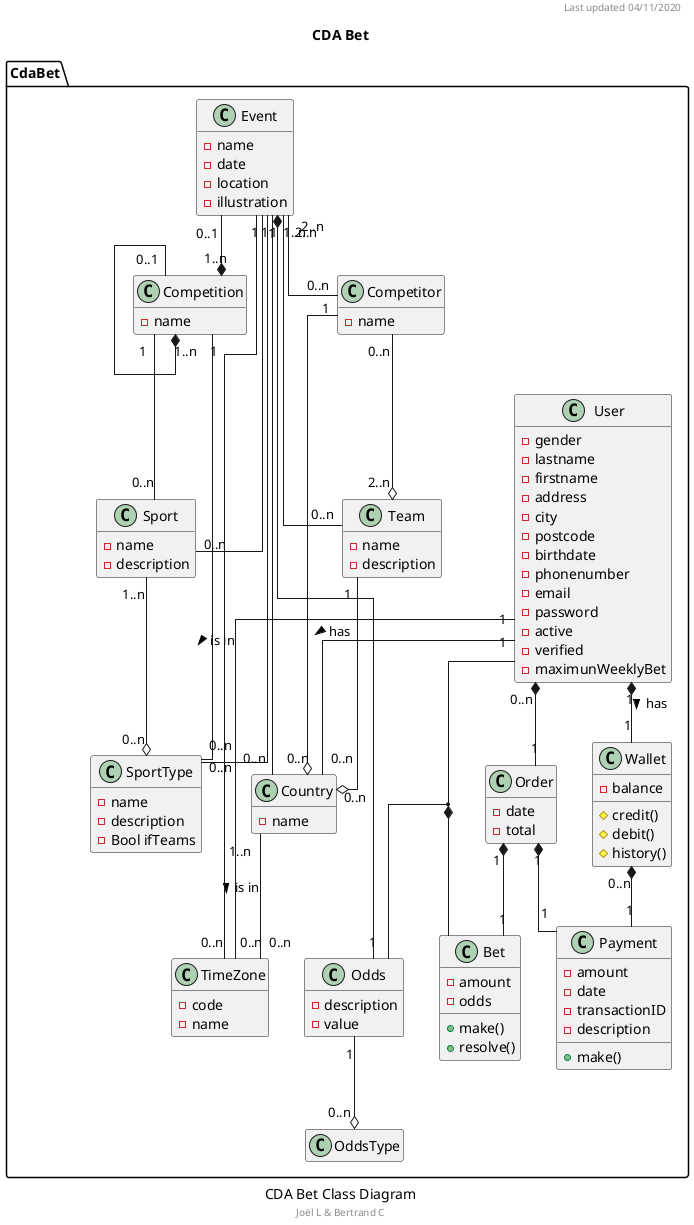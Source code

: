 @startuml "CDA Bet Class Diagram"
hide empty members
skinparam linetype ortho
caption CDA Bet Class Diagram
footer Joël L & Bertrand C
header Last updated 04/11/2020
title CDA Bet

namespace CdaBet {
    ' TODO: complete the attributes, add the types and methods
    ' TODO: Manage payment type
    ' Abstract class for people to extend?
    class User {
        -gender
        -lastname
        -firstname
        -address
        -city
        -postcode
        -birthdate
        -phonenumber
        -email
        -password
        -active
        -verified
        -maximunWeeklyBet
    }

    class Country{
        -name
    }

    class TimeZone{
        -code
        -name
    }

    ' add protected
    class Wallet {
        -balance
        #credit()
        #debit()
        #history()
    }

    class Payment {
        -amount
        -date
        -transactionID
        -description
        +make()
    }

    class Sport {
        -name
        -description
    }

    ' Could be an enumeration?
    ' add Bool ifTeams
    class SportType {
        -name
        -description
        -Bool ifTeams
    }

    ' Abstract class for people to extend?
    class Competitor {
        -name
    }

    class Team {
        -name
        -description
    }

    ' Need for a class/markup between Team/Competitor and Event?
    class Event {
        -name
        -date
        -location
        -illustration
    }

    class Competition {
        -name
    }

    class Odds {
        -description
        -value
    }

    class OddsType {
    }

    class Bet {
        -amount
        -odds
        +make()
        +resolve()
    }

    class Order {
        -date
        -total
    }

    User "1" *-- "1" Wallet : has >
    User "1" -- "0..n" Country : has >
    User "1" -- "0..n" TimeZone : is in >
    Country "1..n" -- "0..n" TimeZone : is in >
    Wallet "0..n" *-- "1" Payment
    Sport "1..n" --o "0..n" SportType
    Competitor "0..n" --o "2..n" Team
    Competitor "1" --o "0..n" Country
    Team "1" --o "0..n" Country
    Odds "1" --o "0..n" OddsType
    (User, Odds) "1" *-- "1" Bet
    Event "0..1" --* "1..n" Competition
    Competition "0..1" --* "1..n" Competition
    Competition "1" -- "0..n" Sport
    Competition "1" -- "0..n" SportType
    Order "1" *-- "1" Payment
    Event "1..n" *-- "1" Odds
    Event "1" -- "0..n" Sport
    Event "1" -- "0..n" SportType
    Event "2..n" -- "0..n" Competitor
    Event "2..n" -- "0..n" Team
    Event "1" -- "0..n" Country
    Event "1" -- "0..n" TimeZone
    User "0..n" *-- "1" Order
    Order "1" *-- "1" Bet
    ' Ajouter lien pari-joueur
    ' Cacher le panier
    ' Gérer les remplaçants
}
@enduml

@startmindmap "CDA Bet Mind Map"
* CDA Bet
** Class
** Actions
*** Sign up
*** Sign in
*** Log out
*** Show user profile
*** Show bet history
*** Credit wallet
*** Debit wallet
*** Show transactions history
*** Show events by category
*** Show Bets
*** Make a bet
** Component
*** Symfony
*** PHPStan
@endmindmap